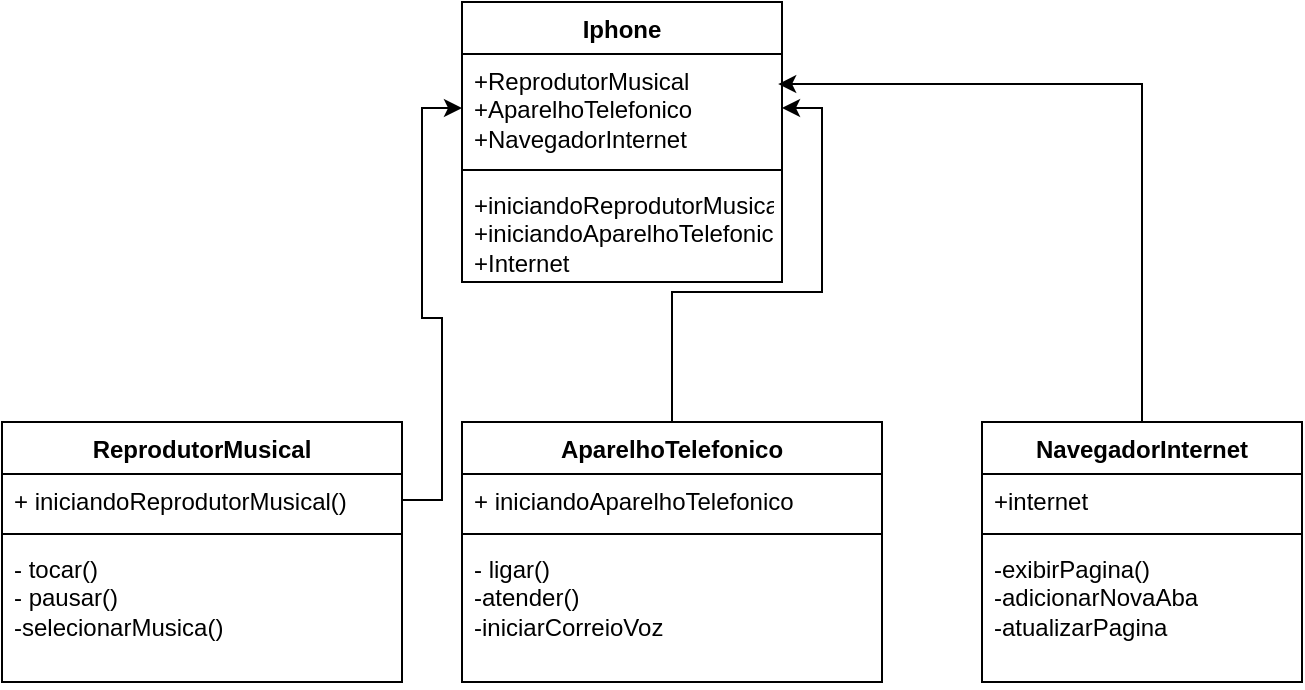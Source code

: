 <mxfile version="24.2.5" type="device">
  <diagram id="C5RBs43oDa-KdzZeNtuy" name="Page-1">
    <mxGraphModel dx="2026" dy="793" grid="1" gridSize="10" guides="1" tooltips="1" connect="1" arrows="1" fold="1" page="1" pageScale="1" pageWidth="827" pageHeight="1169" math="0" shadow="0">
      <root>
        <mxCell id="WIyWlLk6GJQsqaUBKTNV-0" />
        <mxCell id="WIyWlLk6GJQsqaUBKTNV-1" parent="WIyWlLk6GJQsqaUBKTNV-0" />
        <mxCell id="oFItQWvzyghEhZvEkvTU-1" value="Iphone" style="swimlane;fontStyle=1;align=center;verticalAlign=top;childLayout=stackLayout;horizontal=1;startSize=26;horizontalStack=0;resizeParent=1;resizeParentMax=0;resizeLast=0;collapsible=1;marginBottom=0;whiteSpace=wrap;html=1;" vertex="1" parent="WIyWlLk6GJQsqaUBKTNV-1">
          <mxGeometry x="290" y="50" width="160" height="140" as="geometry" />
        </mxCell>
        <mxCell id="oFItQWvzyghEhZvEkvTU-2" value="+&lt;span style=&quot;background-color: initial;&quot;&gt;ReprodutorMusical&lt;/span&gt;&lt;div&gt;+AparelhoTelefonico&lt;/div&gt;&lt;div&gt;+NavegadorInternet&lt;/div&gt;&lt;div&gt;&lt;br&gt;&lt;div&gt;&lt;div&gt;&lt;br&gt;&lt;/div&gt;&lt;/div&gt;&lt;/div&gt;" style="text;strokeColor=none;fillColor=none;align=left;verticalAlign=top;spacingLeft=4;spacingRight=4;overflow=hidden;rotatable=0;points=[[0,0.5],[1,0.5]];portConstraint=eastwest;whiteSpace=wrap;html=1;" vertex="1" parent="oFItQWvzyghEhZvEkvTU-1">
          <mxGeometry y="26" width="160" height="54" as="geometry" />
        </mxCell>
        <mxCell id="oFItQWvzyghEhZvEkvTU-3" value="" style="line;strokeWidth=1;fillColor=none;align=left;verticalAlign=middle;spacingTop=-1;spacingLeft=3;spacingRight=3;rotatable=0;labelPosition=right;points=[];portConstraint=eastwest;strokeColor=inherit;" vertex="1" parent="oFItQWvzyghEhZvEkvTU-1">
          <mxGeometry y="80" width="160" height="8" as="geometry" />
        </mxCell>
        <mxCell id="oFItQWvzyghEhZvEkvTU-4" value="+iniciandoReprodutorMusical&lt;div&gt;+iniciandoAparelhoTelefonico&lt;/div&gt;&lt;div&gt;+Internet&lt;/div&gt;" style="text;strokeColor=none;fillColor=none;align=left;verticalAlign=top;spacingLeft=4;spacingRight=4;overflow=hidden;rotatable=0;points=[[0,0.5],[1,0.5]];portConstraint=eastwest;whiteSpace=wrap;html=1;" vertex="1" parent="oFItQWvzyghEhZvEkvTU-1">
          <mxGeometry y="88" width="160" height="52" as="geometry" />
        </mxCell>
        <mxCell id="oFItQWvzyghEhZvEkvTU-5" value="ReprodutorMusical" style="swimlane;fontStyle=1;align=center;verticalAlign=top;childLayout=stackLayout;horizontal=1;startSize=26;horizontalStack=0;resizeParent=1;resizeParentMax=0;resizeLast=0;collapsible=1;marginBottom=0;whiteSpace=wrap;html=1;" vertex="1" parent="WIyWlLk6GJQsqaUBKTNV-1">
          <mxGeometry x="60" y="260" width="200" height="130" as="geometry" />
        </mxCell>
        <mxCell id="oFItQWvzyghEhZvEkvTU-6" value="+ iniciandoReprodutorMusical()" style="text;strokeColor=none;fillColor=none;align=left;verticalAlign=top;spacingLeft=4;spacingRight=4;overflow=hidden;rotatable=0;points=[[0,0.5],[1,0.5]];portConstraint=eastwest;whiteSpace=wrap;html=1;" vertex="1" parent="oFItQWvzyghEhZvEkvTU-5">
          <mxGeometry y="26" width="200" height="26" as="geometry" />
        </mxCell>
        <mxCell id="oFItQWvzyghEhZvEkvTU-7" value="" style="line;strokeWidth=1;fillColor=none;align=left;verticalAlign=middle;spacingTop=-1;spacingLeft=3;spacingRight=3;rotatable=0;labelPosition=right;points=[];portConstraint=eastwest;strokeColor=inherit;" vertex="1" parent="oFItQWvzyghEhZvEkvTU-5">
          <mxGeometry y="52" width="200" height="8" as="geometry" />
        </mxCell>
        <mxCell id="oFItQWvzyghEhZvEkvTU-8" value="- tocar()&lt;div&gt;- pausar()&lt;/div&gt;&lt;div&gt;-selecionarMusica()&lt;/div&gt;&lt;div&gt;&lt;br&gt;&lt;/div&gt;" style="text;strokeColor=none;fillColor=none;align=left;verticalAlign=top;spacingLeft=4;spacingRight=4;overflow=hidden;rotatable=0;points=[[0,0.5],[1,0.5]];portConstraint=eastwest;whiteSpace=wrap;html=1;" vertex="1" parent="oFItQWvzyghEhZvEkvTU-5">
          <mxGeometry y="60" width="200" height="70" as="geometry" />
        </mxCell>
        <mxCell id="oFItQWvzyghEhZvEkvTU-20" style="edgeStyle=orthogonalEdgeStyle;rounded=0;orthogonalLoop=1;jettySize=auto;html=1;entryX=1;entryY=0.5;entryDx=0;entryDy=0;" edge="1" parent="WIyWlLk6GJQsqaUBKTNV-1" source="oFItQWvzyghEhZvEkvTU-9" target="oFItQWvzyghEhZvEkvTU-2">
          <mxGeometry relative="1" as="geometry" />
        </mxCell>
        <mxCell id="oFItQWvzyghEhZvEkvTU-9" value="AparelhoTelefonico" style="swimlane;fontStyle=1;align=center;verticalAlign=top;childLayout=stackLayout;horizontal=1;startSize=26;horizontalStack=0;resizeParent=1;resizeParentMax=0;resizeLast=0;collapsible=1;marginBottom=0;whiteSpace=wrap;html=1;" vertex="1" parent="WIyWlLk6GJQsqaUBKTNV-1">
          <mxGeometry x="290" y="260" width="210" height="130" as="geometry" />
        </mxCell>
        <mxCell id="oFItQWvzyghEhZvEkvTU-10" value="+ iniciandoAparelhoTelefonico" style="text;strokeColor=none;fillColor=none;align=left;verticalAlign=top;spacingLeft=4;spacingRight=4;overflow=hidden;rotatable=0;points=[[0,0.5],[1,0.5]];portConstraint=eastwest;whiteSpace=wrap;html=1;" vertex="1" parent="oFItQWvzyghEhZvEkvTU-9">
          <mxGeometry y="26" width="210" height="26" as="geometry" />
        </mxCell>
        <mxCell id="oFItQWvzyghEhZvEkvTU-11" value="" style="line;strokeWidth=1;fillColor=none;align=left;verticalAlign=middle;spacingTop=-1;spacingLeft=3;spacingRight=3;rotatable=0;labelPosition=right;points=[];portConstraint=eastwest;strokeColor=inherit;" vertex="1" parent="oFItQWvzyghEhZvEkvTU-9">
          <mxGeometry y="52" width="210" height="8" as="geometry" />
        </mxCell>
        <mxCell id="oFItQWvzyghEhZvEkvTU-12" value="- ligar()&lt;div&gt;-atender()&lt;/div&gt;&lt;div&gt;-iniciarCorreioVoz&lt;/div&gt;&lt;div&gt;&lt;br&gt;&lt;/div&gt;" style="text;strokeColor=none;fillColor=none;align=left;verticalAlign=top;spacingLeft=4;spacingRight=4;overflow=hidden;rotatable=0;points=[[0,0.5],[1,0.5]];portConstraint=eastwest;whiteSpace=wrap;html=1;" vertex="1" parent="oFItQWvzyghEhZvEkvTU-9">
          <mxGeometry y="60" width="210" height="70" as="geometry" />
        </mxCell>
        <mxCell id="oFItQWvzyghEhZvEkvTU-13" value="NavegadorInternet" style="swimlane;fontStyle=1;align=center;verticalAlign=top;childLayout=stackLayout;horizontal=1;startSize=26;horizontalStack=0;resizeParent=1;resizeParentMax=0;resizeLast=0;collapsible=1;marginBottom=0;whiteSpace=wrap;html=1;" vertex="1" parent="WIyWlLk6GJQsqaUBKTNV-1">
          <mxGeometry x="550" y="260" width="160" height="130" as="geometry" />
        </mxCell>
        <mxCell id="oFItQWvzyghEhZvEkvTU-14" value="+internet" style="text;strokeColor=none;fillColor=none;align=left;verticalAlign=top;spacingLeft=4;spacingRight=4;overflow=hidden;rotatable=0;points=[[0,0.5],[1,0.5]];portConstraint=eastwest;whiteSpace=wrap;html=1;" vertex="1" parent="oFItQWvzyghEhZvEkvTU-13">
          <mxGeometry y="26" width="160" height="26" as="geometry" />
        </mxCell>
        <mxCell id="oFItQWvzyghEhZvEkvTU-15" value="" style="line;strokeWidth=1;fillColor=none;align=left;verticalAlign=middle;spacingTop=-1;spacingLeft=3;spacingRight=3;rotatable=0;labelPosition=right;points=[];portConstraint=eastwest;strokeColor=inherit;" vertex="1" parent="oFItQWvzyghEhZvEkvTU-13">
          <mxGeometry y="52" width="160" height="8" as="geometry" />
        </mxCell>
        <mxCell id="oFItQWvzyghEhZvEkvTU-16" value="-exibirPagina()&lt;div&gt;-adicionarNovaAba&lt;/div&gt;&lt;div&gt;-atualizarPagina&lt;/div&gt;" style="text;strokeColor=none;fillColor=none;align=left;verticalAlign=top;spacingLeft=4;spacingRight=4;overflow=hidden;rotatable=0;points=[[0,0.5],[1,0.5]];portConstraint=eastwest;whiteSpace=wrap;html=1;" vertex="1" parent="oFItQWvzyghEhZvEkvTU-13">
          <mxGeometry y="60" width="160" height="70" as="geometry" />
        </mxCell>
        <mxCell id="oFItQWvzyghEhZvEkvTU-19" style="edgeStyle=orthogonalEdgeStyle;rounded=0;orthogonalLoop=1;jettySize=auto;html=1;entryX=0;entryY=0.5;entryDx=0;entryDy=0;" edge="1" parent="WIyWlLk6GJQsqaUBKTNV-1" source="oFItQWvzyghEhZvEkvTU-6" target="oFItQWvzyghEhZvEkvTU-2">
          <mxGeometry relative="1" as="geometry" />
        </mxCell>
        <mxCell id="oFItQWvzyghEhZvEkvTU-21" style="edgeStyle=orthogonalEdgeStyle;rounded=0;orthogonalLoop=1;jettySize=auto;html=1;entryX=0.988;entryY=0.278;entryDx=0;entryDy=0;entryPerimeter=0;" edge="1" parent="WIyWlLk6GJQsqaUBKTNV-1" source="oFItQWvzyghEhZvEkvTU-13" target="oFItQWvzyghEhZvEkvTU-2">
          <mxGeometry relative="1" as="geometry" />
        </mxCell>
      </root>
    </mxGraphModel>
  </diagram>
</mxfile>
